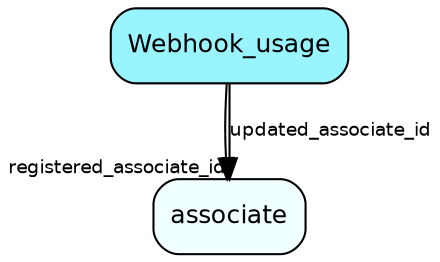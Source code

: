 digraph Webhook_usage  {
node [shape = box style="rounded, filled" fontname = "Helvetica" fontsize = "12" ]
edge [fontname = "Helvetica" fontsize = "9"]

Webhook_usage[fillcolor = "cadetblue1"]
associate[fillcolor = "azure1"]
Webhook_usage -> associate [headlabel = "registered_associate_id"]
Webhook_usage -> associate [label = "updated_associate_id"]
}
